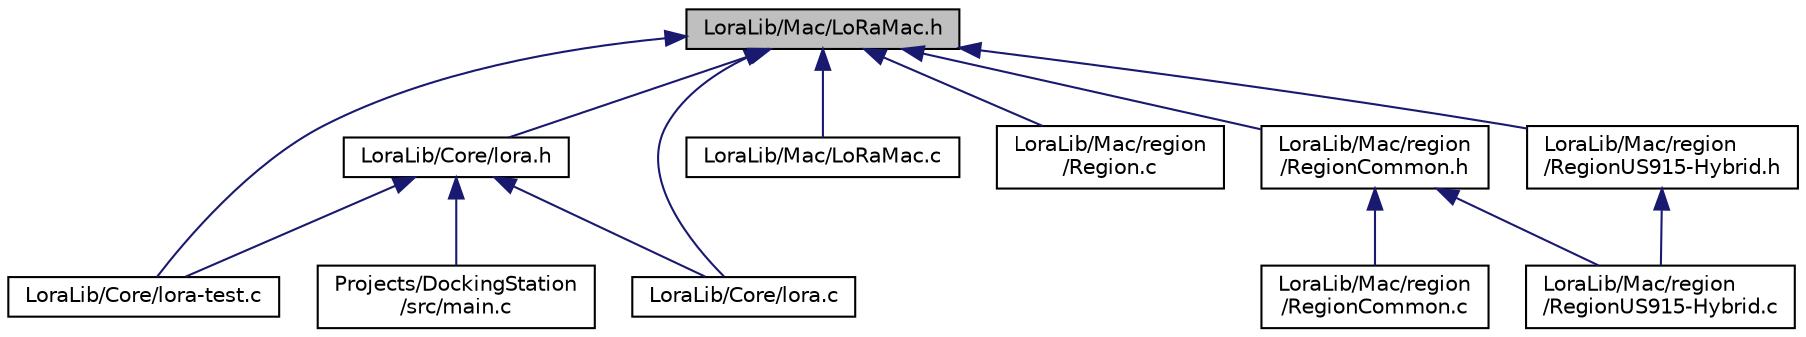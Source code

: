digraph "LoraLib/Mac/LoRaMac.h"
{
  edge [fontname="Helvetica",fontsize="10",labelfontname="Helvetica",labelfontsize="10"];
  node [fontname="Helvetica",fontsize="10",shape=record];
  Node25 [label="LoraLib/Mac/LoRaMac.h",height=0.2,width=0.4,color="black", fillcolor="grey75", style="filled", fontcolor="black"];
  Node25 -> Node26 [dir="back",color="midnightblue",fontsize="10",style="solid",fontname="Helvetica"];
  Node26 [label="LoraLib/Core/lora-test.c",height=0.2,width=0.4,color="black", fillcolor="white", style="filled",URL="$lora-test_8c.html"];
  Node25 -> Node27 [dir="back",color="midnightblue",fontsize="10",style="solid",fontname="Helvetica"];
  Node27 [label="LoraLib/Core/lora.h",height=0.2,width=0.4,color="black", fillcolor="white", style="filled",URL="$lora_8h.html"];
  Node27 -> Node26 [dir="back",color="midnightblue",fontsize="10",style="solid",fontname="Helvetica"];
  Node27 -> Node28 [dir="back",color="midnightblue",fontsize="10",style="solid",fontname="Helvetica"];
  Node28 [label="LoraLib/Core/lora.c",height=0.2,width=0.4,color="black", fillcolor="white", style="filled",URL="$lora_8c.html"];
  Node27 -> Node29 [dir="back",color="midnightblue",fontsize="10",style="solid",fontname="Helvetica"];
  Node29 [label="Projects/DockingStation\l/src/main.c",height=0.2,width=0.4,color="black", fillcolor="white", style="filled",URL="$main_8c.html"];
  Node25 -> Node28 [dir="back",color="midnightblue",fontsize="10",style="solid",fontname="Helvetica"];
  Node25 -> Node30 [dir="back",color="midnightblue",fontsize="10",style="solid",fontname="Helvetica"];
  Node30 [label="LoraLib/Mac/LoRaMac.c",height=0.2,width=0.4,color="black", fillcolor="white", style="filled",URL="$_lo_ra_mac_8c.html",tooltip="LoRa MAC layer implementation "];
  Node25 -> Node31 [dir="back",color="midnightblue",fontsize="10",style="solid",fontname="Helvetica"];
  Node31 [label="LoraLib/Mac/region\l/Region.c",height=0.2,width=0.4,color="black", fillcolor="white", style="filled",URL="$_region_8c.html",tooltip="Region implementation. "];
  Node25 -> Node32 [dir="back",color="midnightblue",fontsize="10",style="solid",fontname="Helvetica"];
  Node32 [label="LoraLib/Mac/region\l/RegionCommon.h",height=0.2,width=0.4,color="black", fillcolor="white", style="filled",URL="$_region_common_8h.html",tooltip="Region independent implementations which are common to all regions. "];
  Node32 -> Node33 [dir="back",color="midnightblue",fontsize="10",style="solid",fontname="Helvetica"];
  Node33 [label="LoraLib/Mac/region\l/RegionCommon.c",height=0.2,width=0.4,color="black", fillcolor="white", style="filled",URL="$_region_common_8c.html",tooltip="LoRa MAC common region implementation "];
  Node32 -> Node34 [dir="back",color="midnightblue",fontsize="10",style="solid",fontname="Helvetica"];
  Node34 [label="LoraLib/Mac/region\l/RegionUS915-Hybrid.c",height=0.2,width=0.4,color="black", fillcolor="white", style="filled",URL="$_region_u_s915-_hybrid_8c.html",tooltip="Region implementation for US915 Hybrid "];
  Node25 -> Node35 [dir="back",color="midnightblue",fontsize="10",style="solid",fontname="Helvetica"];
  Node35 [label="LoraLib/Mac/region\l/RegionUS915-Hybrid.h",height=0.2,width=0.4,color="black", fillcolor="white", style="filled",URL="$_region_u_s915-_hybrid_8h.html",tooltip="Region definition for US915 "];
  Node35 -> Node34 [dir="back",color="midnightblue",fontsize="10",style="solid",fontname="Helvetica"];
}
